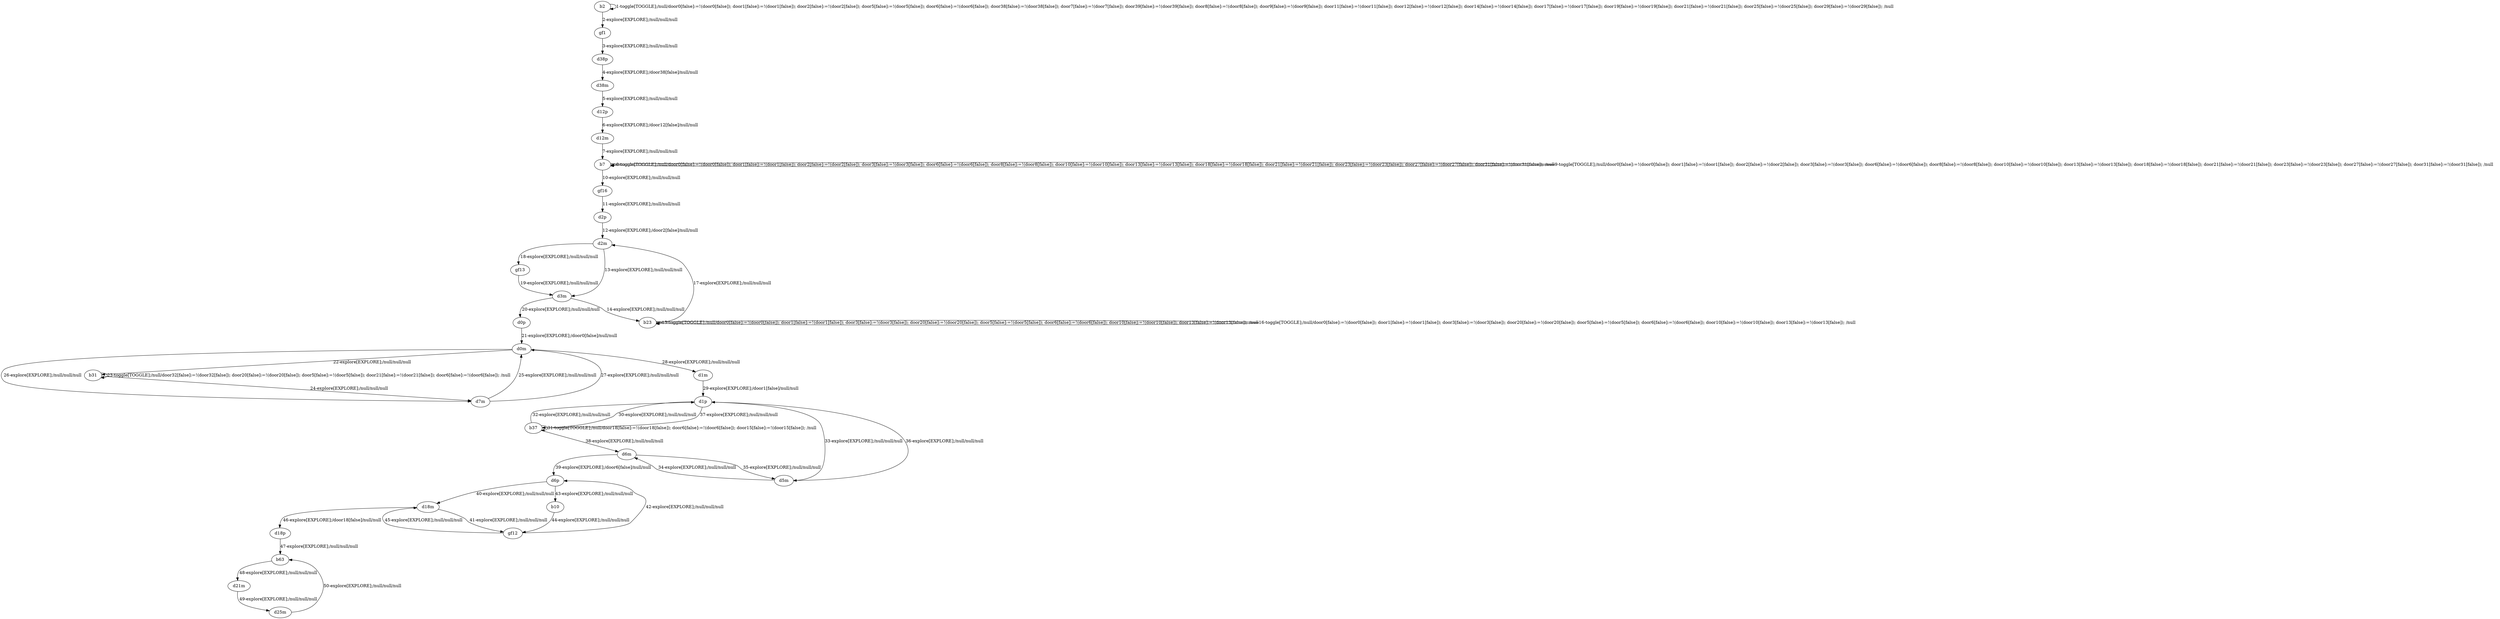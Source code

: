 # Total number of goals covered by this test: 1
# d21m --> d25m

digraph g {
"b2" -> "b2" [label = "1-toggle[TOGGLE];/null/door0[false]:=!(door0[false]); door1[false]:=!(door1[false]); door2[false]:=!(door2[false]); door5[false]:=!(door5[false]); door6[false]:=!(door6[false]); door38[false]:=!(door38[false]); door7[false]:=!(door7[false]); door39[false]:=!(door39[false]); door8[false]:=!(door8[false]); door9[false]:=!(door9[false]); door11[false]:=!(door11[false]); door12[false]:=!(door12[false]); door14[false]:=!(door14[false]); door17[false]:=!(door17[false]); door19[false]:=!(door19[false]); door21[false]:=!(door21[false]); door25[false]:=!(door25[false]); door29[false]:=!(door29[false]); /null"];
"b2" -> "gf1" [label = "2-explore[EXPLORE];/null/null/null"];
"gf1" -> "d38p" [label = "3-explore[EXPLORE];/null/null/null"];
"d38p" -> "d38m" [label = "4-explore[EXPLORE];/door38[false]/null/null"];
"d38m" -> "d12p" [label = "5-explore[EXPLORE];/null/null/null"];
"d12p" -> "d12m" [label = "6-explore[EXPLORE];/door12[false]/null/null"];
"d12m" -> "b7" [label = "7-explore[EXPLORE];/null/null/null"];
"b7" -> "b7" [label = "8-toggle[TOGGLE];/null/door0[false]:=!(door0[false]); door1[false]:=!(door1[false]); door2[false]:=!(door2[false]); door3[false]:=!(door3[false]); door6[false]:=!(door6[false]); door8[false]:=!(door8[false]); door10[false]:=!(door10[false]); door13[false]:=!(door13[false]); door18[false]:=!(door18[false]); door21[false]:=!(door21[false]); door23[false]:=!(door23[false]); door27[false]:=!(door27[false]); door31[false]:=!(door31[false]); /null"];
"b7" -> "b7" [label = "9-toggle[TOGGLE];/null/door0[false]:=!(door0[false]); door1[false]:=!(door1[false]); door2[false]:=!(door2[false]); door3[false]:=!(door3[false]); door6[false]:=!(door6[false]); door8[false]:=!(door8[false]); door10[false]:=!(door10[false]); door13[false]:=!(door13[false]); door18[false]:=!(door18[false]); door21[false]:=!(door21[false]); door23[false]:=!(door23[false]); door27[false]:=!(door27[false]); door31[false]:=!(door31[false]); /null"];
"b7" -> "gf16" [label = "10-explore[EXPLORE];/null/null/null"];
"gf16" -> "d2p" [label = "11-explore[EXPLORE];/null/null/null"];
"d2p" -> "d2m" [label = "12-explore[EXPLORE];/door2[false]/null/null"];
"d2m" -> "d3m" [label = "13-explore[EXPLORE];/null/null/null"];
"d3m" -> "b23" [label = "14-explore[EXPLORE];/null/null/null"];
"b23" -> "b23" [label = "15-toggle[TOGGLE];/null/door0[false]:=!(door0[false]); door1[false]:=!(door1[false]); door3[false]:=!(door3[false]); door20[false]:=!(door20[false]); door5[false]:=!(door5[false]); door6[false]:=!(door6[false]); door10[false]:=!(door10[false]); door13[false]:=!(door13[false]); /null"];
"b23" -> "b23" [label = "16-toggle[TOGGLE];/null/door0[false]:=!(door0[false]); door1[false]:=!(door1[false]); door3[false]:=!(door3[false]); door20[false]:=!(door20[false]); door5[false]:=!(door5[false]); door6[false]:=!(door6[false]); door10[false]:=!(door10[false]); door13[false]:=!(door13[false]); /null"];
"b23" -> "d2m" [label = "17-explore[EXPLORE];/null/null/null"];
"d2m" -> "gf13" [label = "18-explore[EXPLORE];/null/null/null"];
"gf13" -> "d3m" [label = "19-explore[EXPLORE];/null/null/null"];
"d3m" -> "d0p" [label = "20-explore[EXPLORE];/null/null/null"];
"d0p" -> "d0m" [label = "21-explore[EXPLORE];/door0[false]/null/null"];
"d0m" -> "b31" [label = "22-explore[EXPLORE];/null/null/null"];
"b31" -> "b31" [label = "23-toggle[TOGGLE];/null/door32[false]:=!(door32[false]); door20[false]:=!(door20[false]); door5[false]:=!(door5[false]); door21[false]:=!(door21[false]); door6[false]:=!(door6[false]); /null"];
"b31" -> "d7m" [label = "24-explore[EXPLORE];/null/null/null"];
"d7m" -> "d0m" [label = "25-explore[EXPLORE];/null/null/null"];
"d0m" -> "d7m" [label = "26-explore[EXPLORE];/null/null/null"];
"d7m" -> "d0m" [label = "27-explore[EXPLORE];/null/null/null"];
"d0m" -> "d1m" [label = "28-explore[EXPLORE];/null/null/null"];
"d1m" -> "d1p" [label = "29-explore[EXPLORE];/door1[false]/null/null"];
"d1p" -> "b37" [label = "30-explore[EXPLORE];/null/null/null"];
"b37" -> "b37" [label = "31-toggle[TOGGLE];/null/door18[false]:=!(door18[false]); door6[false]:=!(door6[false]); door15[false]:=!(door15[false]); /null"];
"b37" -> "d1p" [label = "32-explore[EXPLORE];/null/null/null"];
"d1p" -> "d5m" [label = "33-explore[EXPLORE];/null/null/null"];
"d5m" -> "d6m" [label = "34-explore[EXPLORE];/null/null/null"];
"d6m" -> "d5m" [label = "35-explore[EXPLORE];/null/null/null"];
"d5m" -> "d1p" [label = "36-explore[EXPLORE];/null/null/null"];
"d1p" -> "b37" [label = "37-explore[EXPLORE];/null/null/null"];
"b37" -> "d6m" [label = "38-explore[EXPLORE];/null/null/null"];
"d6m" -> "d6p" [label = "39-explore[EXPLORE];/door6[false]/null/null"];
"d6p" -> "d18m" [label = "40-explore[EXPLORE];/null/null/null"];
"d18m" -> "gf12" [label = "41-explore[EXPLORE];/null/null/null"];
"gf12" -> "d6p" [label = "42-explore[EXPLORE];/null/null/null"];
"d6p" -> "b10" [label = "43-explore[EXPLORE];/null/null/null"];
"b10" -> "gf12" [label = "44-explore[EXPLORE];/null/null/null"];
"gf12" -> "d18m" [label = "45-explore[EXPLORE];/null/null/null"];
"d18m" -> "d18p" [label = "46-explore[EXPLORE];/door18[false]/null/null"];
"d18p" -> "b63" [label = "47-explore[EXPLORE];/null/null/null"];
"b63" -> "d21m" [label = "48-explore[EXPLORE];/null/null/null"];
"d21m" -> "d25m" [label = "49-explore[EXPLORE];/null/null/null"];
"d25m" -> "b63" [label = "50-explore[EXPLORE];/null/null/null"];
}